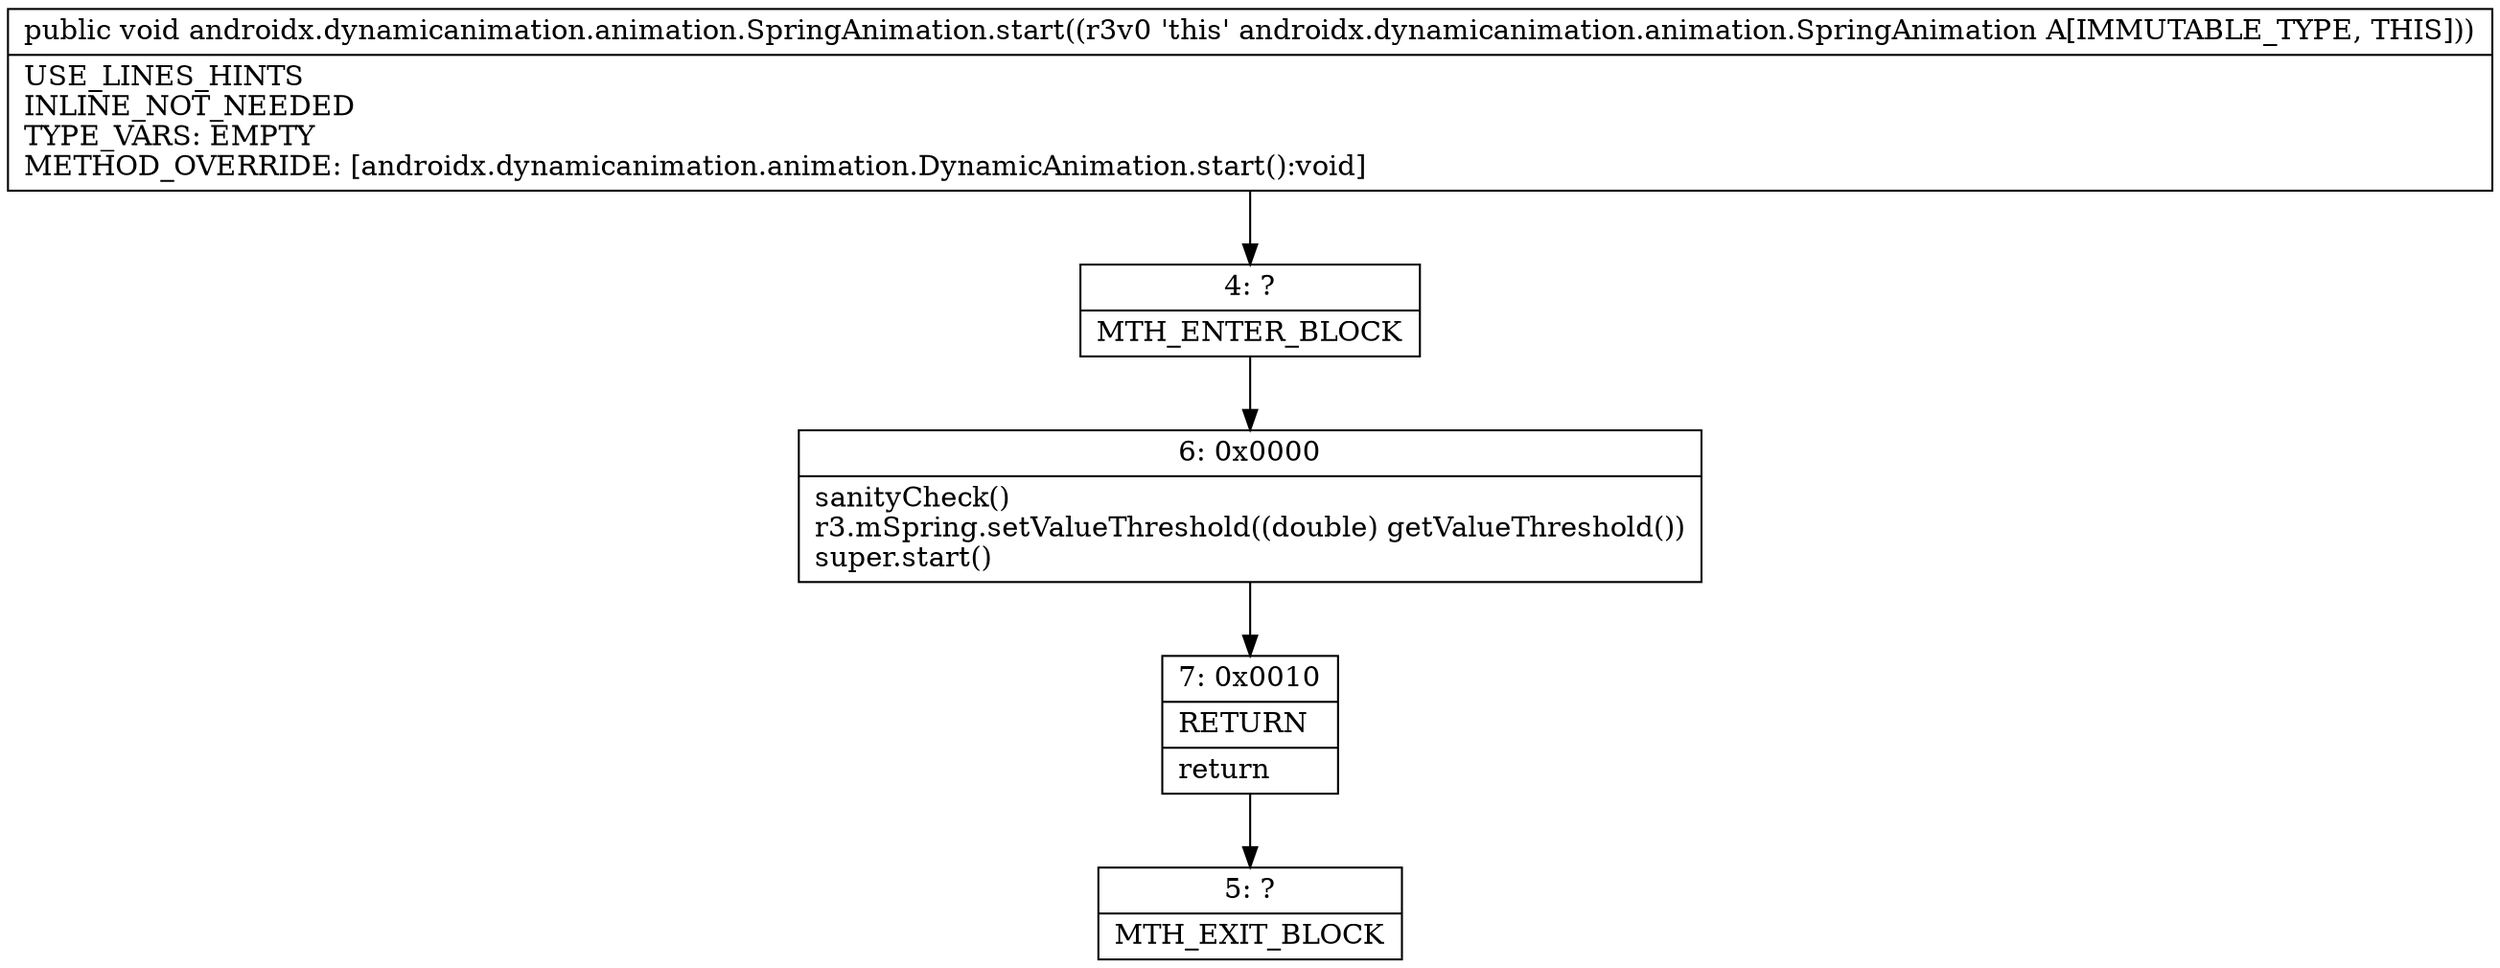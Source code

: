 digraph "CFG forandroidx.dynamicanimation.animation.SpringAnimation.start()V" {
Node_4 [shape=record,label="{4\:\ ?|MTH_ENTER_BLOCK\l}"];
Node_6 [shape=record,label="{6\:\ 0x0000|sanityCheck()\lr3.mSpring.setValueThreshold((double) getValueThreshold())\lsuper.start()\l}"];
Node_7 [shape=record,label="{7\:\ 0x0010|RETURN\l|return\l}"];
Node_5 [shape=record,label="{5\:\ ?|MTH_EXIT_BLOCK\l}"];
MethodNode[shape=record,label="{public void androidx.dynamicanimation.animation.SpringAnimation.start((r3v0 'this' androidx.dynamicanimation.animation.SpringAnimation A[IMMUTABLE_TYPE, THIS]))  | USE_LINES_HINTS\lINLINE_NOT_NEEDED\lTYPE_VARS: EMPTY\lMETHOD_OVERRIDE: [androidx.dynamicanimation.animation.DynamicAnimation.start():void]\l}"];
MethodNode -> Node_4;Node_4 -> Node_6;
Node_6 -> Node_7;
Node_7 -> Node_5;
}

